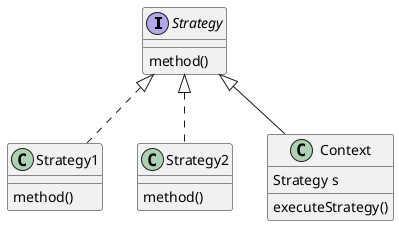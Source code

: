 @startuml strategy_pattern.png
interface Strategy {
    method()
}

class Strategy1 {
    method()
}

class Strategy2 {
    method()
}
class Context {
    Strategy s
    executeStrategy()
}

Strategy <|.. Strategy1
Strategy <|.. Strategy2
Strategy <|-- Context


@enduml